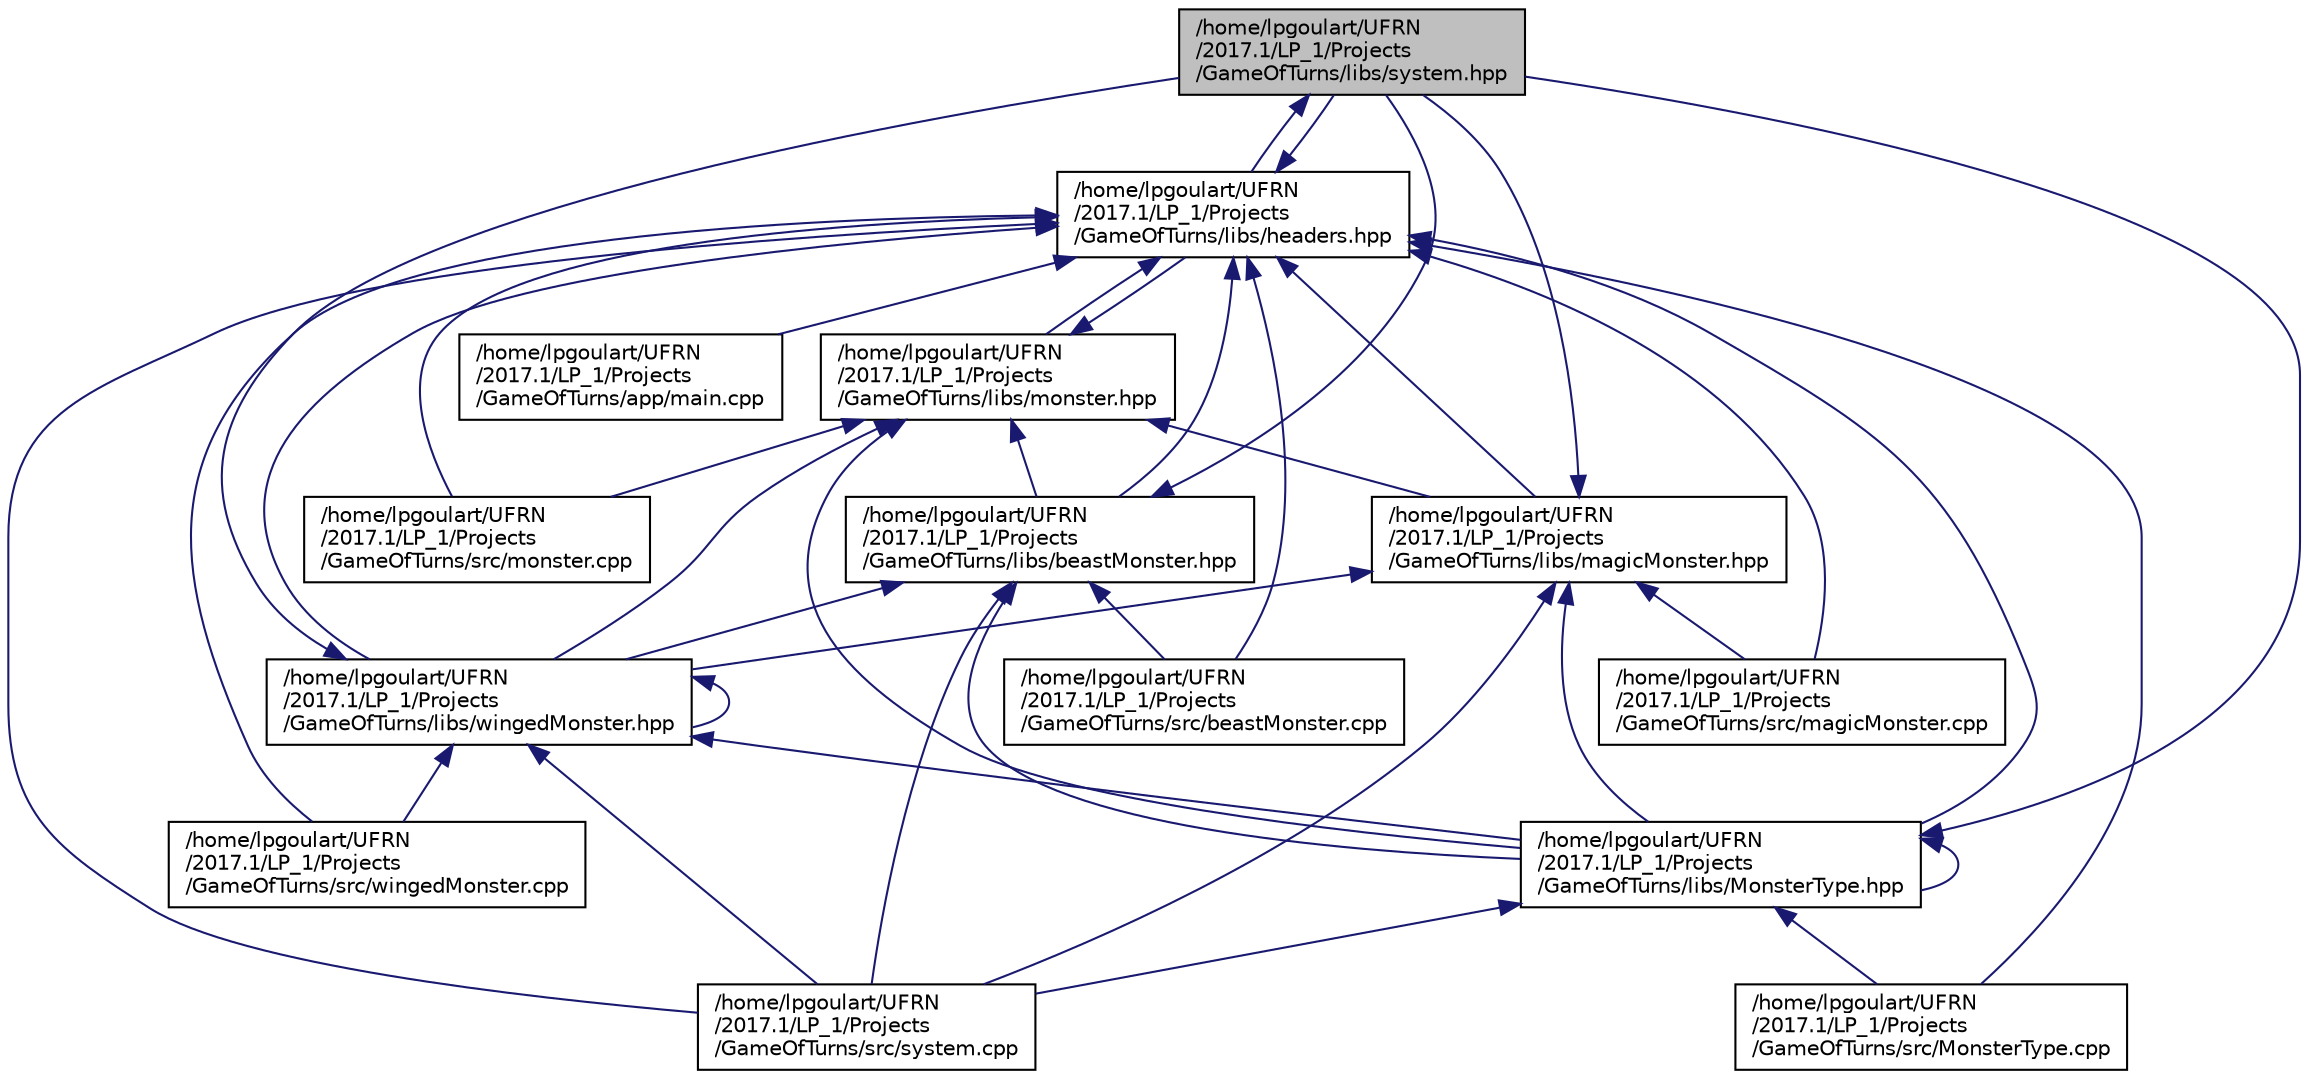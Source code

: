 digraph "/home/lpgoulart/UFRN/2017.1/LP_1/Projects/GameOfTurns/libs/system.hpp"
{
  edge [fontname="Helvetica",fontsize="10",labelfontname="Helvetica",labelfontsize="10"];
  node [fontname="Helvetica",fontsize="10",shape=record];
  Node1 [label="/home/lpgoulart/UFRN\l/2017.1/LP_1/Projects\l/GameOfTurns/libs/system.hpp",height=0.2,width=0.4,color="black", fillcolor="grey75", style="filled", fontcolor="black"];
  Node1 -> Node2 [dir="back",color="midnightblue",fontsize="10",style="solid",fontname="Helvetica"];
  Node2 [label="/home/lpgoulart/UFRN\l/2017.1/LP_1/Projects\l/GameOfTurns/libs/headers.hpp",height=0.2,width=0.4,color="black", fillcolor="white", style="filled",URL="$headers_8hpp.html"];
  Node2 -> Node3 [dir="back",color="midnightblue",fontsize="10",style="solid",fontname="Helvetica"];
  Node3 [label="/home/lpgoulart/UFRN\l/2017.1/LP_1/Projects\l/GameOfTurns/app/main.cpp",height=0.2,width=0.4,color="black", fillcolor="white", style="filled",URL="$main_8cpp.html"];
  Node2 -> Node1 [dir="back",color="midnightblue",fontsize="10",style="solid",fontname="Helvetica"];
  Node2 -> Node4 [dir="back",color="midnightblue",fontsize="10",style="solid",fontname="Helvetica"];
  Node4 [label="/home/lpgoulart/UFRN\l/2017.1/LP_1/Projects\l/GameOfTurns/libs/MonsterType.hpp",height=0.2,width=0.4,color="black", fillcolor="white", style="filled",URL="$MonsterType_8hpp.html"];
  Node4 -> Node1 [dir="back",color="midnightblue",fontsize="10",style="solid",fontname="Helvetica"];
  Node4 -> Node4 [dir="back",color="midnightblue",fontsize="10",style="solid",fontname="Helvetica"];
  Node4 -> Node5 [dir="back",color="midnightblue",fontsize="10",style="solid",fontname="Helvetica"];
  Node5 [label="/home/lpgoulart/UFRN\l/2017.1/LP_1/Projects\l/GameOfTurns/src/MonsterType.cpp",height=0.2,width=0.4,color="black", fillcolor="white", style="filled",URL="$MonsterType_8cpp.html"];
  Node4 -> Node6 [dir="back",color="midnightblue",fontsize="10",style="solid",fontname="Helvetica"];
  Node6 [label="/home/lpgoulart/UFRN\l/2017.1/LP_1/Projects\l/GameOfTurns/src/system.cpp",height=0.2,width=0.4,color="black", fillcolor="white", style="filled",URL="$system_8cpp.html"];
  Node2 -> Node7 [dir="back",color="midnightblue",fontsize="10",style="solid",fontname="Helvetica"];
  Node7 [label="/home/lpgoulart/UFRN\l/2017.1/LP_1/Projects\l/GameOfTurns/libs/monster.hpp",height=0.2,width=0.4,color="black", fillcolor="white", style="filled",URL="$monster_8hpp.html"];
  Node7 -> Node4 [dir="back",color="midnightblue",fontsize="10",style="solid",fontname="Helvetica"];
  Node7 -> Node8 [dir="back",color="midnightblue",fontsize="10",style="solid",fontname="Helvetica"];
  Node8 [label="/home/lpgoulart/UFRN\l/2017.1/LP_1/Projects\l/GameOfTurns/libs/magicMonster.hpp",height=0.2,width=0.4,color="black", fillcolor="white", style="filled",URL="$magicMonster_8hpp.html"];
  Node8 -> Node4 [dir="back",color="midnightblue",fontsize="10",style="solid",fontname="Helvetica"];
  Node8 -> Node9 [dir="back",color="midnightblue",fontsize="10",style="solid",fontname="Helvetica"];
  Node9 [label="/home/lpgoulart/UFRN\l/2017.1/LP_1/Projects\l/GameOfTurns/libs/wingedMonster.hpp",height=0.2,width=0.4,color="black", fillcolor="white", style="filled",URL="$wingedMonster_8hpp.html"];
  Node9 -> Node4 [dir="back",color="midnightblue",fontsize="10",style="solid",fontname="Helvetica"];
  Node9 -> Node9 [dir="back",color="midnightblue",fontsize="10",style="solid",fontname="Helvetica"];
  Node9 -> Node1 [dir="back",color="midnightblue",fontsize="10",style="solid",fontname="Helvetica"];
  Node9 -> Node6 [dir="back",color="midnightblue",fontsize="10",style="solid",fontname="Helvetica"];
  Node9 -> Node10 [dir="back",color="midnightblue",fontsize="10",style="solid",fontname="Helvetica"];
  Node10 [label="/home/lpgoulart/UFRN\l/2017.1/LP_1/Projects\l/GameOfTurns/src/wingedMonster.cpp",height=0.2,width=0.4,color="black", fillcolor="white", style="filled",URL="$wingedMonster_8cpp.html"];
  Node8 -> Node1 [dir="back",color="midnightblue",fontsize="10",style="solid",fontname="Helvetica"];
  Node8 -> Node11 [dir="back",color="midnightblue",fontsize="10",style="solid",fontname="Helvetica"];
  Node11 [label="/home/lpgoulart/UFRN\l/2017.1/LP_1/Projects\l/GameOfTurns/src/magicMonster.cpp",height=0.2,width=0.4,color="black", fillcolor="white", style="filled",URL="$magicMonster_8cpp.html"];
  Node8 -> Node6 [dir="back",color="midnightblue",fontsize="10",style="solid",fontname="Helvetica"];
  Node7 -> Node9 [dir="back",color="midnightblue",fontsize="10",style="solid",fontname="Helvetica"];
  Node7 -> Node12 [dir="back",color="midnightblue",fontsize="10",style="solid",fontname="Helvetica"];
  Node12 [label="/home/lpgoulart/UFRN\l/2017.1/LP_1/Projects\l/GameOfTurns/libs/beastMonster.hpp",height=0.2,width=0.4,color="black", fillcolor="white", style="filled",URL="$beastMonster_8hpp.html"];
  Node12 -> Node9 [dir="back",color="midnightblue",fontsize="10",style="solid",fontname="Helvetica"];
  Node12 -> Node4 [dir="back",color="midnightblue",fontsize="10",style="solid",fontname="Helvetica"];
  Node12 -> Node1 [dir="back",color="midnightblue",fontsize="10",style="solid",fontname="Helvetica"];
  Node12 -> Node13 [dir="back",color="midnightblue",fontsize="10",style="solid",fontname="Helvetica"];
  Node13 [label="/home/lpgoulart/UFRN\l/2017.1/LP_1/Projects\l/GameOfTurns/src/beastMonster.cpp",height=0.2,width=0.4,color="black", fillcolor="white", style="filled",URL="$beastMonster_8cpp.html"];
  Node12 -> Node6 [dir="back",color="midnightblue",fontsize="10",style="solid",fontname="Helvetica"];
  Node7 -> Node2 [dir="back",color="midnightblue",fontsize="10",style="solid",fontname="Helvetica"];
  Node7 -> Node14 [dir="back",color="midnightblue",fontsize="10",style="solid",fontname="Helvetica"];
  Node14 [label="/home/lpgoulart/UFRN\l/2017.1/LP_1/Projects\l/GameOfTurns/src/monster.cpp",height=0.2,width=0.4,color="black", fillcolor="white", style="filled",URL="$monster_8cpp.html"];
  Node2 -> Node8 [dir="back",color="midnightblue",fontsize="10",style="solid",fontname="Helvetica"];
  Node2 -> Node9 [dir="back",color="midnightblue",fontsize="10",style="solid",fontname="Helvetica"];
  Node2 -> Node12 [dir="back",color="midnightblue",fontsize="10",style="solid",fontname="Helvetica"];
  Node2 -> Node13 [dir="back",color="midnightblue",fontsize="10",style="solid",fontname="Helvetica"];
  Node2 -> Node11 [dir="back",color="midnightblue",fontsize="10",style="solid",fontname="Helvetica"];
  Node2 -> Node14 [dir="back",color="midnightblue",fontsize="10",style="solid",fontname="Helvetica"];
  Node2 -> Node5 [dir="back",color="midnightblue",fontsize="10",style="solid",fontname="Helvetica"];
  Node2 -> Node6 [dir="back",color="midnightblue",fontsize="10",style="solid",fontname="Helvetica"];
  Node2 -> Node10 [dir="back",color="midnightblue",fontsize="10",style="solid",fontname="Helvetica"];
}

